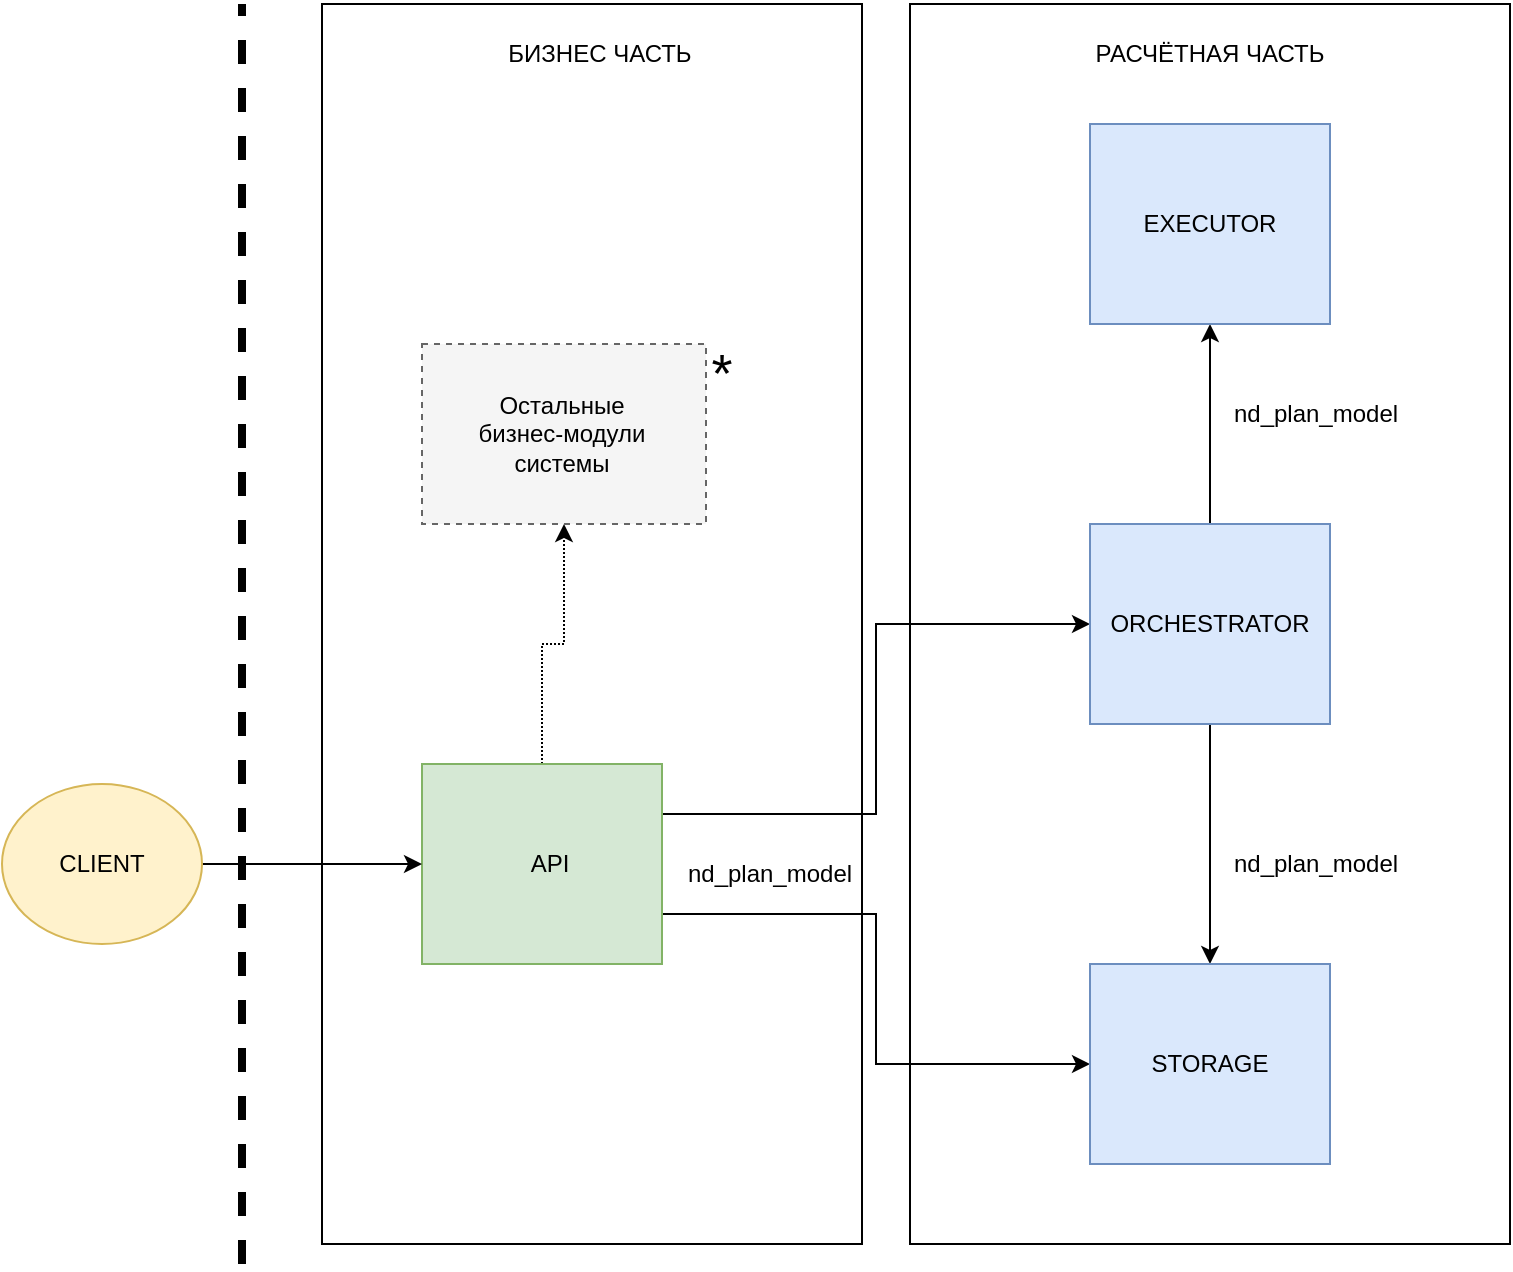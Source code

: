 <mxfile version="15.5.4" type="embed"><diagram id="ZTYAM5nUB5pUR9vG6ECU" name="Страница 1"><mxGraphModel dx="598" dy="649" grid="1" gridSize="10" guides="1" tooltips="1" connect="1" arrows="1" fold="1" page="1" pageScale="1" pageWidth="827" pageHeight="1169" math="0" shadow="0"><root><mxCell id="0"/><mxCell id="1" parent="0"/><mxCell id="u563fyuMuvnJMgSkGKe7-21" value="" style="rounded=0;whiteSpace=wrap;html=1;" parent="1" vertex="1"><mxGeometry x="220" y="10" width="270" height="620" as="geometry"/></mxCell><mxCell id="u563fyuMuvnJMgSkGKe7-16" value="" style="rounded=0;whiteSpace=wrap;html=1;" parent="1" vertex="1"><mxGeometry x="514" y="10" width="300" height="620" as="geometry"/></mxCell><mxCell id="u563fyuMuvnJMgSkGKe7-11" style="edgeStyle=orthogonalEdgeStyle;rounded=0;orthogonalLoop=1;jettySize=auto;html=1;exitX=1;exitY=0.25;exitDx=0;exitDy=0;entryX=0;entryY=0.5;entryDx=0;entryDy=0;" parent="1" source="u563fyuMuvnJMgSkGKe7-1" target="u563fyuMuvnJMgSkGKe7-3" edge="1"><mxGeometry relative="1" as="geometry"/></mxCell><mxCell id="u563fyuMuvnJMgSkGKe7-13" style="edgeStyle=orthogonalEdgeStyle;rounded=0;orthogonalLoop=1;jettySize=auto;html=1;exitX=1;exitY=0.75;exitDx=0;exitDy=0;entryX=0;entryY=0.5;entryDx=0;entryDy=0;" parent="1" source="u563fyuMuvnJMgSkGKe7-1" target="u563fyuMuvnJMgSkGKe7-5" edge="1"><mxGeometry relative="1" as="geometry"/></mxCell><mxCell id="u563fyuMuvnJMgSkGKe7-28" style="edgeStyle=orthogonalEdgeStyle;rounded=0;orthogonalLoop=1;jettySize=auto;html=1;exitX=0.5;exitY=0;exitDx=0;exitDy=0;entryX=0.5;entryY=1;entryDx=0;entryDy=0;strokeWidth=1;dashed=1;dashPattern=1 1;" parent="1" source="u563fyuMuvnJMgSkGKe7-1" target="u563fyuMuvnJMgSkGKe7-25" edge="1"><mxGeometry relative="1" as="geometry"/></mxCell><mxCell id="u563fyuMuvnJMgSkGKe7-1" value="" style="rounded=0;whiteSpace=wrap;html=1;fillColor=#d5e8d4;strokeColor=#82b366;" parent="1" vertex="1"><mxGeometry x="270" y="390" width="120" height="100" as="geometry"/></mxCell><mxCell id="u563fyuMuvnJMgSkGKe7-2" value="API" style="text;html=1;strokeColor=none;fillColor=none;align=center;verticalAlign=middle;whiteSpace=wrap;rounded=0;" parent="1" vertex="1"><mxGeometry x="304" y="425" width="60" height="30" as="geometry"/></mxCell><mxCell id="u563fyuMuvnJMgSkGKe7-10" style="edgeStyle=orthogonalEdgeStyle;rounded=0;orthogonalLoop=1;jettySize=auto;html=1;exitX=0.5;exitY=0;exitDx=0;exitDy=0;entryX=0.5;entryY=1;entryDx=0;entryDy=0;" parent="1" source="u563fyuMuvnJMgSkGKe7-3" target="u563fyuMuvnJMgSkGKe7-7" edge="1"><mxGeometry relative="1" as="geometry"/></mxCell><mxCell id="u563fyuMuvnJMgSkGKe7-12" style="edgeStyle=orthogonalEdgeStyle;rounded=0;orthogonalLoop=1;jettySize=auto;html=1;exitX=0.5;exitY=1;exitDx=0;exitDy=0;" parent="1" source="u563fyuMuvnJMgSkGKe7-3" target="u563fyuMuvnJMgSkGKe7-5" edge="1"><mxGeometry relative="1" as="geometry"/></mxCell><mxCell id="u563fyuMuvnJMgSkGKe7-3" value="" style="rounded=0;whiteSpace=wrap;html=1;fillColor=#dae8fc;strokeColor=#6c8ebf;" parent="1" vertex="1"><mxGeometry x="604" y="270" width="120" height="100" as="geometry"/></mxCell><mxCell id="u563fyuMuvnJMgSkGKe7-4" value="ORCHESTRATOR" style="text;html=1;strokeColor=none;fillColor=none;align=center;verticalAlign=middle;whiteSpace=wrap;rounded=0;" parent="1" vertex="1"><mxGeometry x="634" y="305" width="60" height="30" as="geometry"/></mxCell><mxCell id="u563fyuMuvnJMgSkGKe7-5" value="" style="rounded=0;whiteSpace=wrap;html=1;fillColor=#dae8fc;strokeColor=#6c8ebf;" parent="1" vertex="1"><mxGeometry x="604" y="490" width="120" height="100" as="geometry"/></mxCell><mxCell id="u563fyuMuvnJMgSkGKe7-6" value="STORAGE" style="text;html=1;strokeColor=none;fillColor=none;align=center;verticalAlign=middle;whiteSpace=wrap;rounded=0;" parent="1" vertex="1"><mxGeometry x="634" y="525" width="60" height="30" as="geometry"/></mxCell><mxCell id="u563fyuMuvnJMgSkGKe7-7" value="" style="rounded=0;whiteSpace=wrap;html=1;fillColor=#dae8fc;strokeColor=#6c8ebf;" parent="1" vertex="1"><mxGeometry x="604" y="70" width="120" height="100" as="geometry"/></mxCell><mxCell id="u563fyuMuvnJMgSkGKe7-8" value="EXECUTOR" style="text;html=1;strokeColor=none;fillColor=none;align=center;verticalAlign=middle;whiteSpace=wrap;rounded=0;" parent="1" vertex="1"><mxGeometry x="634" y="105" width="60" height="30" as="geometry"/></mxCell><mxCell id="u563fyuMuvnJMgSkGKe7-22" style="edgeStyle=orthogonalEdgeStyle;rounded=0;orthogonalLoop=1;jettySize=auto;html=1;exitX=1;exitY=0.5;exitDx=0;exitDy=0;entryX=0;entryY=0.5;entryDx=0;entryDy=0;" parent="1" source="u563fyuMuvnJMgSkGKe7-14" target="u563fyuMuvnJMgSkGKe7-1" edge="1"><mxGeometry relative="1" as="geometry"/></mxCell><mxCell id="u563fyuMuvnJMgSkGKe7-14" value="" style="ellipse;whiteSpace=wrap;html=1;fillColor=#fff2cc;strokeColor=#d6b656;" parent="1" vertex="1"><mxGeometry x="60" y="400" width="100" height="80" as="geometry"/></mxCell><mxCell id="u563fyuMuvnJMgSkGKe7-15" value="CLIENT" style="text;html=1;strokeColor=none;fillColor=none;align=center;verticalAlign=middle;whiteSpace=wrap;rounded=0;" parent="1" vertex="1"><mxGeometry x="80" y="425" width="60" height="30" as="geometry"/></mxCell><mxCell id="u563fyuMuvnJMgSkGKe7-19" value="РАСЧËТНАЯ ЧАСТЬ" style="text;html=1;strokeColor=none;fillColor=none;align=center;verticalAlign=middle;whiteSpace=wrap;rounded=0;" parent="1" vertex="1"><mxGeometry x="581" y="20" width="166" height="30" as="geometry"/></mxCell><mxCell id="u563fyuMuvnJMgSkGKe7-23" value="" style="endArrow=none;dashed=1;html=1;rounded=0;strokeWidth=4;" parent="1" edge="1"><mxGeometry width="50" height="50" relative="1" as="geometry"><mxPoint x="180" y="640" as="sourcePoint"/><mxPoint x="180" y="10" as="targetPoint"/></mxGeometry></mxCell><mxCell id="u563fyuMuvnJMgSkGKe7-24" value="БИЗНЕС ЧАСТЬ" style="text;html=1;strokeColor=none;fillColor=none;align=center;verticalAlign=middle;whiteSpace=wrap;rounded=0;" parent="1" vertex="1"><mxGeometry x="304" y="20" width="110" height="30" as="geometry"/></mxCell><mxCell id="u563fyuMuvnJMgSkGKe7-25" value="" style="rounded=0;whiteSpace=wrap;html=1;dashed=1;fillColor=#f5f5f5;fontColor=#333333;strokeColor=#666666;" parent="1" vertex="1"><mxGeometry x="270" y="180" width="142" height="90" as="geometry"/></mxCell><mxCell id="u563fyuMuvnJMgSkGKe7-26" value="Остальные бизнес-модули системы" style="text;html=1;strokeColor=none;fillColor=none;align=center;verticalAlign=middle;whiteSpace=wrap;rounded=0;dashed=1;" parent="1" vertex="1"><mxGeometry x="290" y="210" width="100" height="30" as="geometry"/></mxCell><mxCell id="u563fyuMuvnJMgSkGKe7-29" value="*" style="text;html=1;strokeColor=none;fillColor=none;align=center;verticalAlign=middle;whiteSpace=wrap;rounded=0;dashed=1;fontSize=27;" parent="1" vertex="1"><mxGeometry x="390" y="180" width="60" height="30" as="geometry"/></mxCell><mxCell id="u563fyuMuvnJMgSkGKe7-30" value="nd_plan_model" style="text;html=1;strokeColor=none;fillColor=none;align=center;verticalAlign=middle;whiteSpace=wrap;rounded=0;dashed=1;fontSize=12;" parent="1" vertex="1"><mxGeometry x="687" y="200" width="60" height="30" as="geometry"/></mxCell><mxCell id="2" value="nd_plan_model" style="text;html=1;strokeColor=none;fillColor=none;align=center;verticalAlign=middle;whiteSpace=wrap;rounded=0;dashed=1;fontSize=12;" vertex="1" parent="1"><mxGeometry x="687" y="425" width="60" height="30" as="geometry"/></mxCell><mxCell id="3" value="nd_plan_model" style="text;html=1;strokeColor=none;fillColor=none;align=center;verticalAlign=middle;whiteSpace=wrap;rounded=0;dashed=1;fontSize=12;" vertex="1" parent="1"><mxGeometry x="414" y="430" width="60" height="30" as="geometry"/></mxCell></root></mxGraphModel></diagram></mxfile>